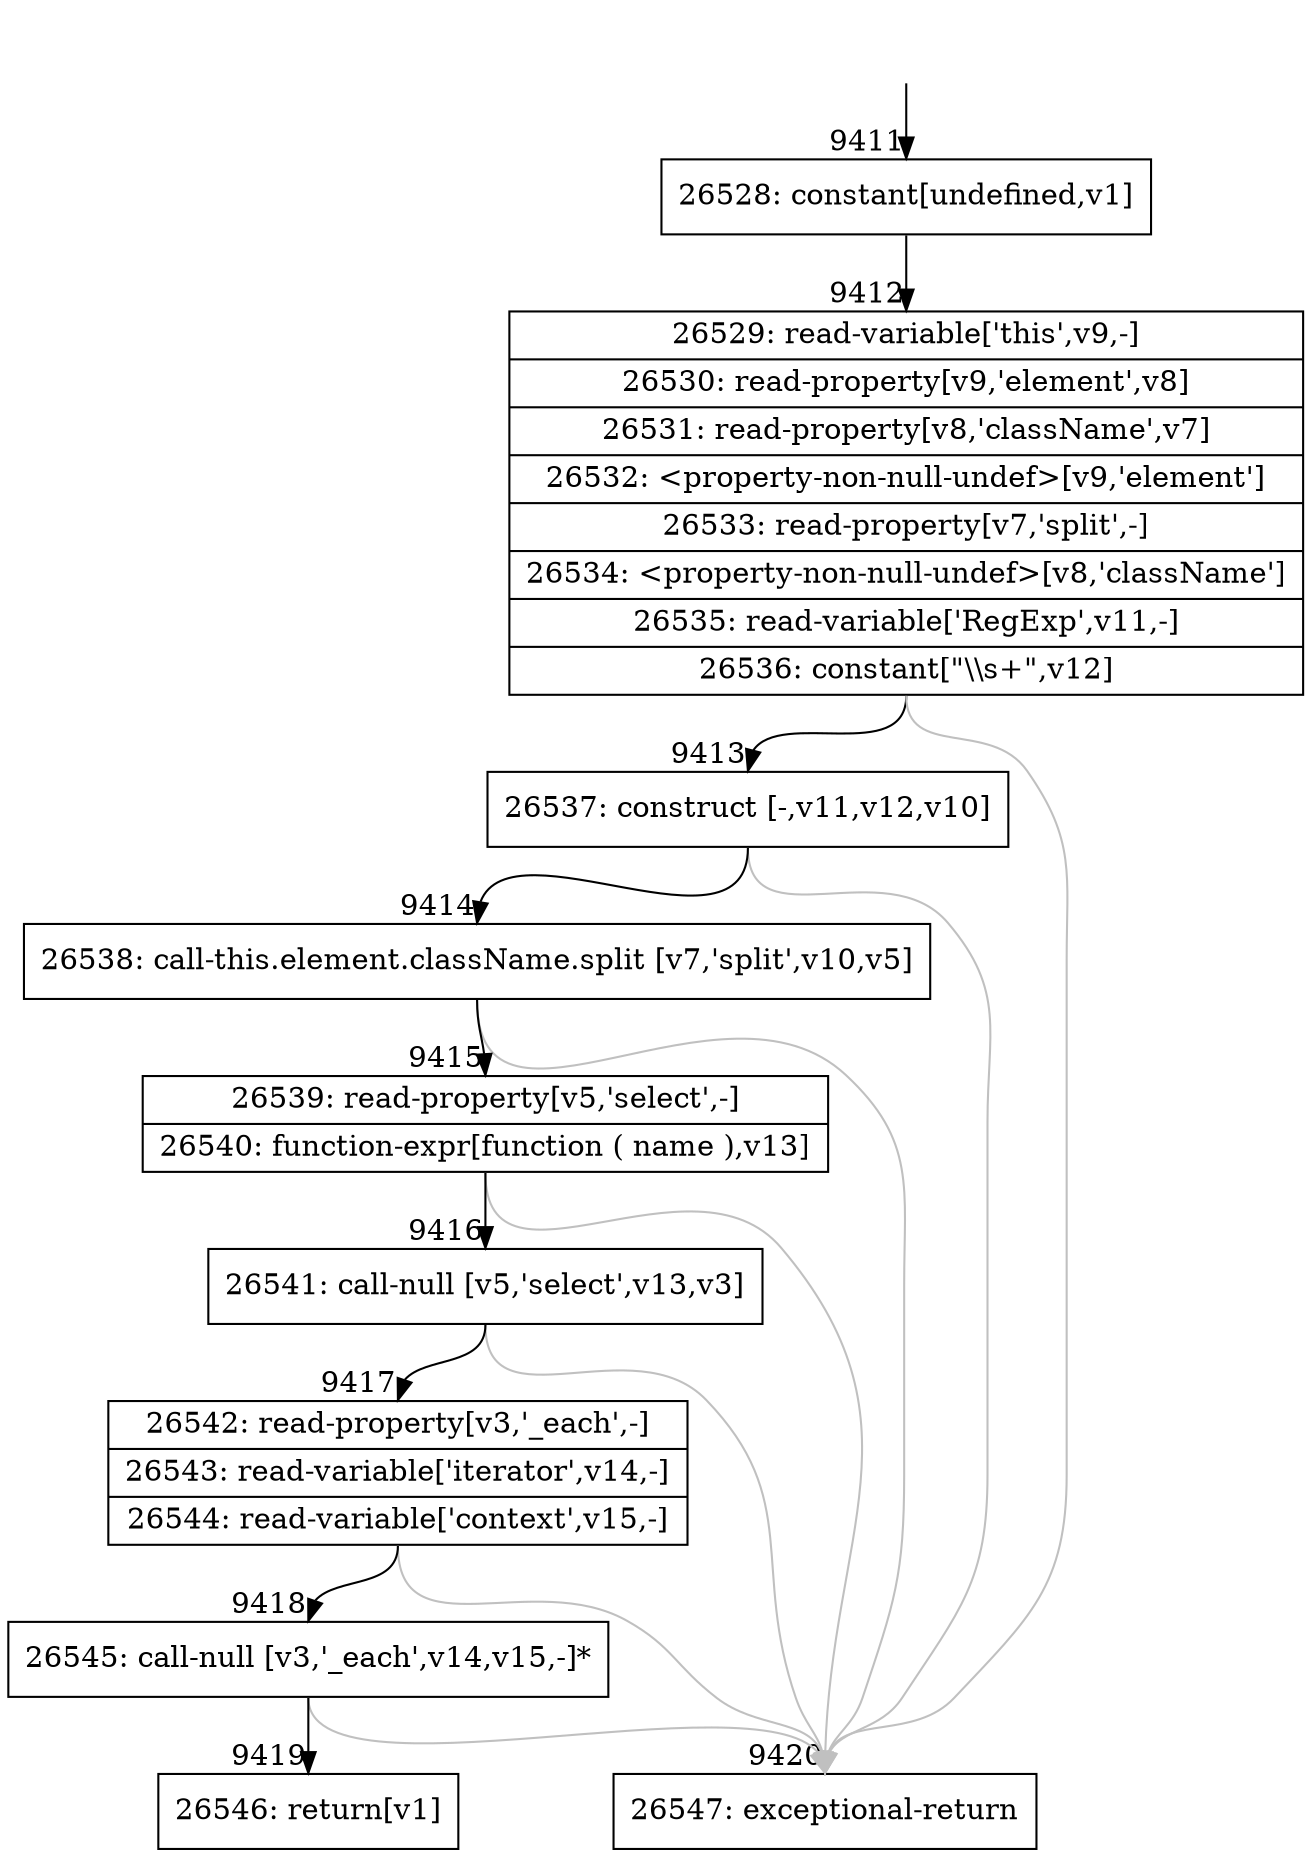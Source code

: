 digraph {
rankdir="TD"
BB_entry718[shape=none,label=""];
BB_entry718 -> BB9411 [tailport=s, headport=n, headlabel="    9411"]
BB9411 [shape=record label="{26528: constant[undefined,v1]}" ] 
BB9411 -> BB9412 [tailport=s, headport=n, headlabel="      9412"]
BB9412 [shape=record label="{26529: read-variable['this',v9,-]|26530: read-property[v9,'element',v8]|26531: read-property[v8,'className',v7]|26532: \<property-non-null-undef\>[v9,'element']|26533: read-property[v7,'split',-]|26534: \<property-non-null-undef\>[v8,'className']|26535: read-variable['RegExp',v11,-]|26536: constant[\"\\\\s+\",v12]}" ] 
BB9412 -> BB9413 [tailport=s, headport=n, headlabel="      9413"]
BB9412 -> BB9420 [tailport=s, headport=n, color=gray, headlabel="      9420"]
BB9413 [shape=record label="{26537: construct [-,v11,v12,v10]}" ] 
BB9413 -> BB9414 [tailport=s, headport=n, headlabel="      9414"]
BB9413 -> BB9420 [tailport=s, headport=n, color=gray]
BB9414 [shape=record label="{26538: call-this.element.className.split [v7,'split',v10,v5]}" ] 
BB9414 -> BB9415 [tailport=s, headport=n, headlabel="      9415"]
BB9414 -> BB9420 [tailport=s, headport=n, color=gray]
BB9415 [shape=record label="{26539: read-property[v5,'select',-]|26540: function-expr[function ( name ),v13]}" ] 
BB9415 -> BB9416 [tailport=s, headport=n, headlabel="      9416"]
BB9415 -> BB9420 [tailport=s, headport=n, color=gray]
BB9416 [shape=record label="{26541: call-null [v5,'select',v13,v3]}" ] 
BB9416 -> BB9417 [tailport=s, headport=n, headlabel="      9417"]
BB9416 -> BB9420 [tailport=s, headport=n, color=gray]
BB9417 [shape=record label="{26542: read-property[v3,'_each',-]|26543: read-variable['iterator',v14,-]|26544: read-variable['context',v15,-]}" ] 
BB9417 -> BB9418 [tailport=s, headport=n, headlabel="      9418"]
BB9417 -> BB9420 [tailport=s, headport=n, color=gray]
BB9418 [shape=record label="{26545: call-null [v3,'_each',v14,v15,-]*}" ] 
BB9418 -> BB9419 [tailport=s, headport=n, headlabel="      9419"]
BB9418 -> BB9420 [tailport=s, headport=n, color=gray]
BB9419 [shape=record label="{26546: return[v1]}" ] 
BB9420 [shape=record label="{26547: exceptional-return}" ] 
//#$~ 7431
}
